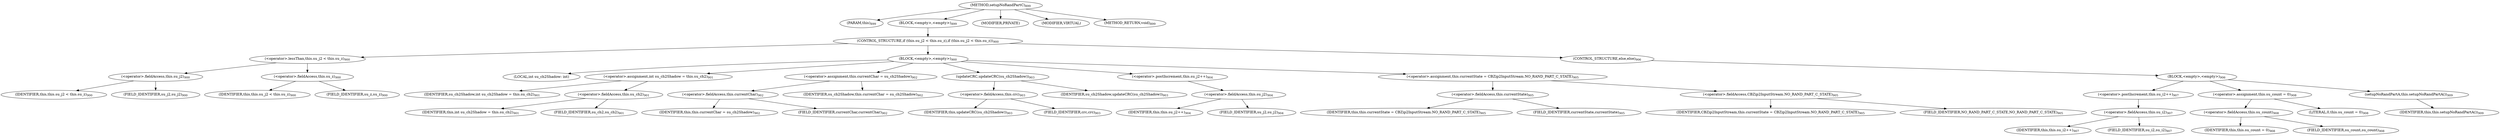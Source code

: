 digraph "setupNoRandPartC" {  
"3235" [label = <(METHOD,setupNoRandPartC)<SUB>899</SUB>> ]
"249" [label = <(PARAM,this)<SUB>899</SUB>> ]
"3236" [label = <(BLOCK,&lt;empty&gt;,&lt;empty&gt;)<SUB>899</SUB>> ]
"3237" [label = <(CONTROL_STRUCTURE,if (this.su_j2 &lt; this.su_z),if (this.su_j2 &lt; this.su_z))<SUB>900</SUB>> ]
"3238" [label = <(&lt;operator&gt;.lessThan,this.su_j2 &lt; this.su_z)<SUB>900</SUB>> ]
"3239" [label = <(&lt;operator&gt;.fieldAccess,this.su_j2)<SUB>900</SUB>> ]
"248" [label = <(IDENTIFIER,this,this.su_j2 &lt; this.su_z)<SUB>900</SUB>> ]
"3240" [label = <(FIELD_IDENTIFIER,su_j2,su_j2)<SUB>900</SUB>> ]
"3241" [label = <(&lt;operator&gt;.fieldAccess,this.su_z)<SUB>900</SUB>> ]
"250" [label = <(IDENTIFIER,this,this.su_j2 &lt; this.su_z)<SUB>900</SUB>> ]
"3242" [label = <(FIELD_IDENTIFIER,su_z,su_z)<SUB>900</SUB>> ]
"3243" [label = <(BLOCK,&lt;empty&gt;,&lt;empty&gt;)<SUB>900</SUB>> ]
"3244" [label = <(LOCAL,int su_ch2Shadow: int)> ]
"3245" [label = <(&lt;operator&gt;.assignment,int su_ch2Shadow = this.su_ch2)<SUB>901</SUB>> ]
"3246" [label = <(IDENTIFIER,su_ch2Shadow,int su_ch2Shadow = this.su_ch2)<SUB>901</SUB>> ]
"3247" [label = <(&lt;operator&gt;.fieldAccess,this.su_ch2)<SUB>901</SUB>> ]
"251" [label = <(IDENTIFIER,this,int su_ch2Shadow = this.su_ch2)<SUB>901</SUB>> ]
"3248" [label = <(FIELD_IDENTIFIER,su_ch2,su_ch2)<SUB>901</SUB>> ]
"3249" [label = <(&lt;operator&gt;.assignment,this.currentChar = su_ch2Shadow)<SUB>902</SUB>> ]
"3250" [label = <(&lt;operator&gt;.fieldAccess,this.currentChar)<SUB>902</SUB>> ]
"252" [label = <(IDENTIFIER,this,this.currentChar = su_ch2Shadow)<SUB>902</SUB>> ]
"3251" [label = <(FIELD_IDENTIFIER,currentChar,currentChar)<SUB>902</SUB>> ]
"3252" [label = <(IDENTIFIER,su_ch2Shadow,this.currentChar = su_ch2Shadow)<SUB>902</SUB>> ]
"3253" [label = <(updateCRC,updateCRC(su_ch2Shadow))<SUB>903</SUB>> ]
"3254" [label = <(&lt;operator&gt;.fieldAccess,this.crc)<SUB>903</SUB>> ]
"253" [label = <(IDENTIFIER,this,updateCRC(su_ch2Shadow))<SUB>903</SUB>> ]
"3255" [label = <(FIELD_IDENTIFIER,crc,crc)<SUB>903</SUB>> ]
"3256" [label = <(IDENTIFIER,su_ch2Shadow,updateCRC(su_ch2Shadow))<SUB>903</SUB>> ]
"3257" [label = <(&lt;operator&gt;.postIncrement,this.su_j2++)<SUB>904</SUB>> ]
"3258" [label = <(&lt;operator&gt;.fieldAccess,this.su_j2)<SUB>904</SUB>> ]
"254" [label = <(IDENTIFIER,this,this.su_j2++)<SUB>904</SUB>> ]
"3259" [label = <(FIELD_IDENTIFIER,su_j2,su_j2)<SUB>904</SUB>> ]
"3260" [label = <(&lt;operator&gt;.assignment,this.currentState = CBZip2InputStream.NO_RAND_PART_C_STATE)<SUB>905</SUB>> ]
"3261" [label = <(&lt;operator&gt;.fieldAccess,this.currentState)<SUB>905</SUB>> ]
"255" [label = <(IDENTIFIER,this,this.currentState = CBZip2InputStream.NO_RAND_PART_C_STATE)<SUB>905</SUB>> ]
"3262" [label = <(FIELD_IDENTIFIER,currentState,currentState)<SUB>905</SUB>> ]
"3263" [label = <(&lt;operator&gt;.fieldAccess,CBZip2InputStream.NO_RAND_PART_C_STATE)<SUB>905</SUB>> ]
"3264" [label = <(IDENTIFIER,CBZip2InputStream,this.currentState = CBZip2InputStream.NO_RAND_PART_C_STATE)<SUB>905</SUB>> ]
"3265" [label = <(FIELD_IDENTIFIER,NO_RAND_PART_C_STATE,NO_RAND_PART_C_STATE)<SUB>905</SUB>> ]
"3266" [label = <(CONTROL_STRUCTURE,else,else)<SUB>906</SUB>> ]
"3267" [label = <(BLOCK,&lt;empty&gt;,&lt;empty&gt;)<SUB>906</SUB>> ]
"3268" [label = <(&lt;operator&gt;.postIncrement,this.su_i2++)<SUB>907</SUB>> ]
"3269" [label = <(&lt;operator&gt;.fieldAccess,this.su_i2)<SUB>907</SUB>> ]
"256" [label = <(IDENTIFIER,this,this.su_i2++)<SUB>907</SUB>> ]
"3270" [label = <(FIELD_IDENTIFIER,su_i2,su_i2)<SUB>907</SUB>> ]
"3271" [label = <(&lt;operator&gt;.assignment,this.su_count = 0)<SUB>908</SUB>> ]
"3272" [label = <(&lt;operator&gt;.fieldAccess,this.su_count)<SUB>908</SUB>> ]
"257" [label = <(IDENTIFIER,this,this.su_count = 0)<SUB>908</SUB>> ]
"3273" [label = <(FIELD_IDENTIFIER,su_count,su_count)<SUB>908</SUB>> ]
"3274" [label = <(LITERAL,0,this.su_count = 0)<SUB>908</SUB>> ]
"3275" [label = <(setupNoRandPartA,this.setupNoRandPartA())<SUB>909</SUB>> ]
"258" [label = <(IDENTIFIER,this,this.setupNoRandPartA())<SUB>909</SUB>> ]
"3276" [label = <(MODIFIER,PRIVATE)> ]
"3277" [label = <(MODIFIER,VIRTUAL)> ]
"3278" [label = <(METHOD_RETURN,void)<SUB>899</SUB>> ]
  "3235" -> "249" 
  "3235" -> "3236" 
  "3235" -> "3276" 
  "3235" -> "3277" 
  "3235" -> "3278" 
  "3236" -> "3237" 
  "3237" -> "3238" 
  "3237" -> "3243" 
  "3237" -> "3266" 
  "3238" -> "3239" 
  "3238" -> "3241" 
  "3239" -> "248" 
  "3239" -> "3240" 
  "3241" -> "250" 
  "3241" -> "3242" 
  "3243" -> "3244" 
  "3243" -> "3245" 
  "3243" -> "3249" 
  "3243" -> "3253" 
  "3243" -> "3257" 
  "3243" -> "3260" 
  "3245" -> "3246" 
  "3245" -> "3247" 
  "3247" -> "251" 
  "3247" -> "3248" 
  "3249" -> "3250" 
  "3249" -> "3252" 
  "3250" -> "252" 
  "3250" -> "3251" 
  "3253" -> "3254" 
  "3253" -> "3256" 
  "3254" -> "253" 
  "3254" -> "3255" 
  "3257" -> "3258" 
  "3258" -> "254" 
  "3258" -> "3259" 
  "3260" -> "3261" 
  "3260" -> "3263" 
  "3261" -> "255" 
  "3261" -> "3262" 
  "3263" -> "3264" 
  "3263" -> "3265" 
  "3266" -> "3267" 
  "3267" -> "3268" 
  "3267" -> "3271" 
  "3267" -> "3275" 
  "3268" -> "3269" 
  "3269" -> "256" 
  "3269" -> "3270" 
  "3271" -> "3272" 
  "3271" -> "3274" 
  "3272" -> "257" 
  "3272" -> "3273" 
  "3275" -> "258" 
}

